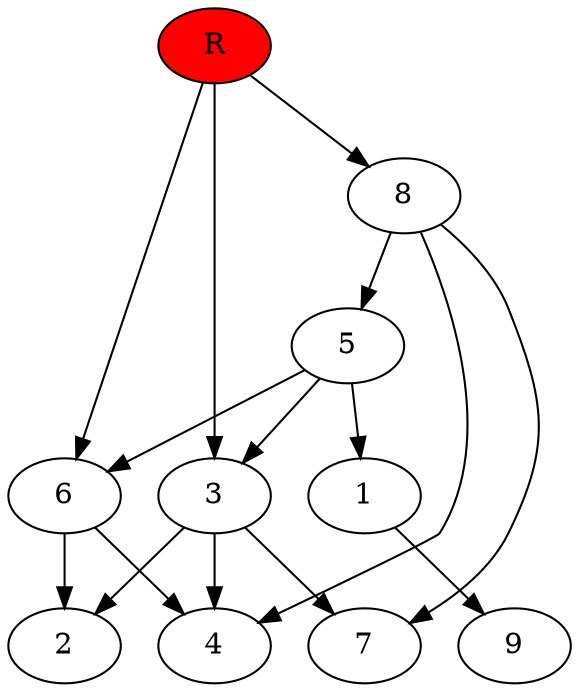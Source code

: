 digraph prb19807 {
	1
	2
	3
	4
	5
	6
	7
	8
	R [fillcolor="#ff0000" style=filled]
	1 -> 9
	3 -> 2
	3 -> 4
	3 -> 7
	5 -> 1
	5 -> 3
	5 -> 6
	6 -> 2
	6 -> 4
	8 -> 4
	8 -> 5
	8 -> 7
	R -> 3
	R -> 6
	R -> 8
}
